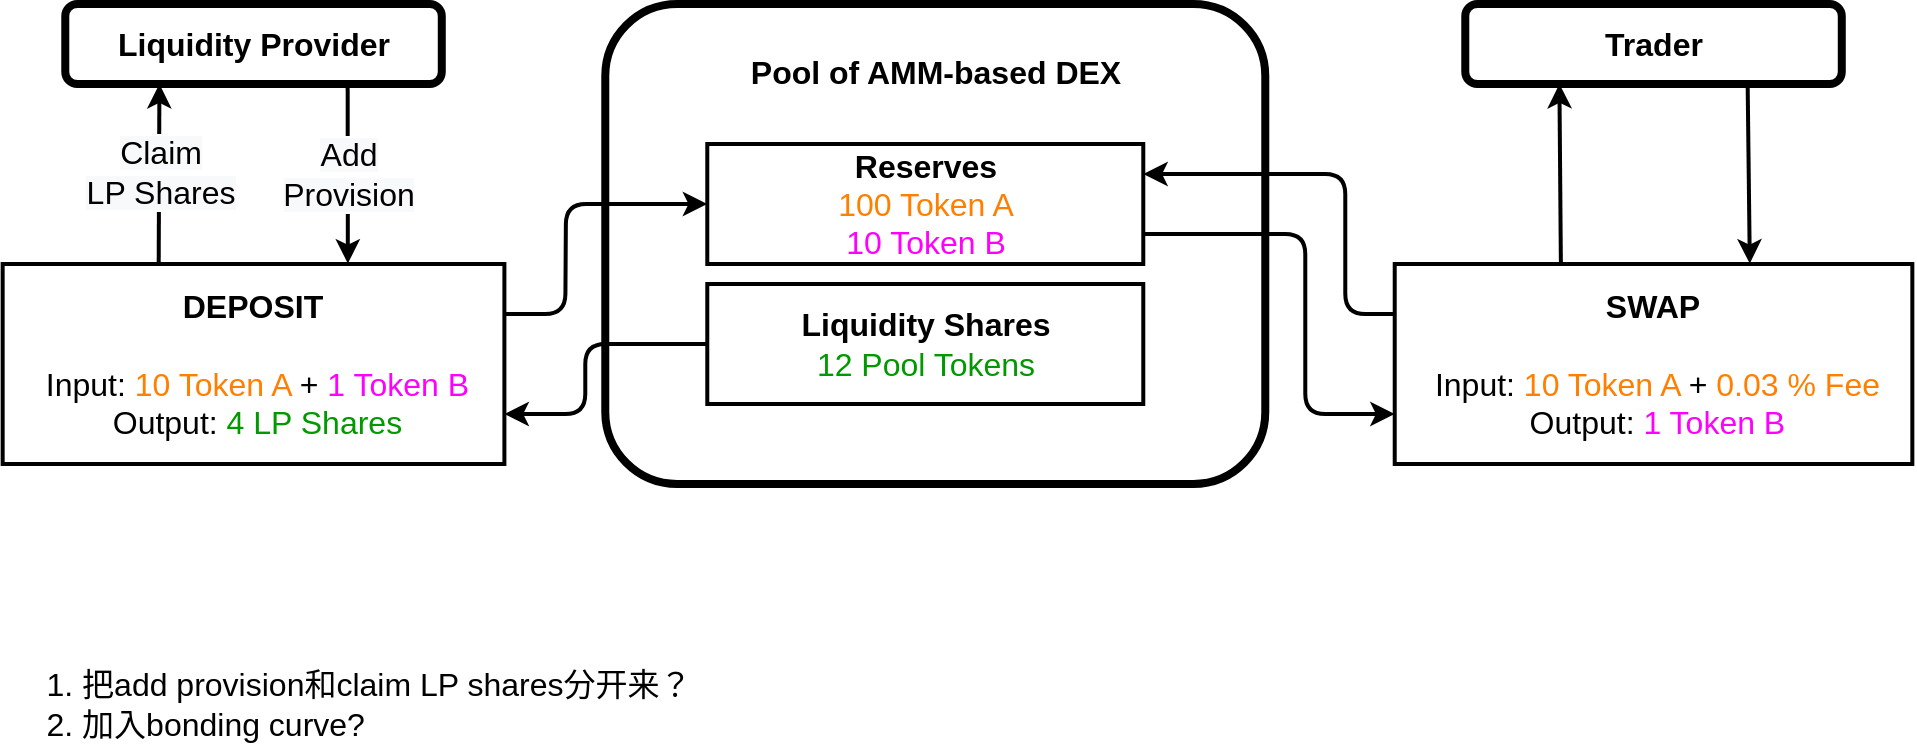 <mxfile version="20.8.10" type="device" pages="2"><diagram id="NDha9XyJWKI6wTgdjnXo" name="Page-1"><mxGraphModel dx="2074" dy="1214" grid="1" gridSize="10" guides="1" tooltips="1" connect="1" arrows="1" fold="1" page="1" pageScale="1" pageWidth="850" pageHeight="1100" math="0" shadow="0"><root><mxCell id="0"/><mxCell id="1" parent="0"/><mxCell id="OX3iMa-Q4UsDjBHExUNI-43" value="&lt;b&gt;Liquidity Provider&lt;/b&gt;" style="rounded=1;whiteSpace=wrap;html=1;shadow=0;fontSize=16;strokeWidth=4;fillColor=none;gradientColor=none;" parent="1" vertex="1"><mxGeometry x="65.64" y="60" width="188.25" height="40" as="geometry"/></mxCell><mxCell id="OX3iMa-Q4UsDjBHExUNI-44" value="&lt;b&gt;Trader&lt;/b&gt;" style="rounded=1;whiteSpace=wrap;html=1;shadow=0;fontSize=16;strokeWidth=4;fillColor=none;gradientColor=none;" parent="1" vertex="1"><mxGeometry x="765.64" y="60" width="188.25" height="40" as="geometry"/></mxCell><mxCell id="OX3iMa-Q4UsDjBHExUNI-46" value="&lt;div&gt;&lt;b&gt;Pool of AMM-based DEX&lt;/b&gt;&lt;/div&gt;&lt;div&gt;&lt;b&gt;&lt;br&gt;&lt;/b&gt;&lt;/div&gt;&lt;div&gt;&lt;b&gt;&lt;br&gt;&lt;/b&gt;&lt;/div&gt;&lt;div&gt;&lt;b&gt;&lt;br&gt;&lt;/b&gt;&lt;/div&gt;&lt;div&gt;&lt;b&gt;&lt;br&gt;&lt;/b&gt;&lt;/div&gt;&lt;div&gt;&lt;b&gt;&lt;br&gt;&lt;/b&gt;&lt;/div&gt;&lt;div&gt;&lt;b&gt;&lt;br&gt;&lt;/b&gt;&lt;/div&gt;&lt;div&gt;&lt;b&gt;&lt;br&gt;&lt;/b&gt;&lt;/div&gt;&lt;div&gt;&lt;b&gt;&lt;br&gt;&lt;/b&gt;&lt;/div&gt;&lt;div&gt;&lt;br&gt;&lt;/div&gt;" style="rounded=1;whiteSpace=wrap;html=1;shadow=0;fontSize=16;strokeWidth=4;fillColor=none;gradientColor=none;align=center;" parent="1" vertex="1"><mxGeometry x="335.64" y="60" width="330" height="240" as="geometry"/></mxCell><mxCell id="OX3iMa-Q4UsDjBHExUNI-48" value="&lt;div&gt;&lt;b&gt;DEPOSIT&lt;/b&gt;&lt;/div&gt;&lt;div&gt;&lt;br&gt;&lt;/div&gt;&lt;span style=&quot;text-align: left&quot;&gt;&amp;nbsp;Input: &lt;font color=&quot;#ff8000&quot;&gt;10 Token A&lt;/font&gt;&lt;font color=&quot;#cc6600&quot;&gt; &lt;/font&gt;+ &lt;font color=&quot;#ff00ff&quot;&gt;1 Token B&lt;/font&gt;&lt;/span&gt;&lt;br style=&quot;text-align: left&quot;&gt;&lt;span style=&quot;text-align: left&quot;&gt;&amp;nbsp;Output: &lt;font color=&quot;#009900&quot;&gt;4 LP Shares&lt;/font&gt;&lt;/span&gt;" style="rounded=0;whiteSpace=wrap;html=1;shadow=0;fontSize=16;strokeWidth=2;fillColor=none;gradientColor=none;" parent="1" vertex="1"><mxGeometry x="34.33" y="190" width="250.87" height="100" as="geometry"/></mxCell><mxCell id="OX3iMa-Q4UsDjBHExUNI-49" value="&lt;div&gt;&lt;b&gt;SWAP&lt;/b&gt;&lt;/div&gt;&lt;div&gt;&lt;br&gt;&lt;/div&gt;&lt;span style=&quot;text-align: left&quot;&gt;&amp;nbsp;Input: &lt;font color=&quot;#ff8000&quot;&gt;10 Token A&lt;/font&gt; + &lt;font color=&quot;#ff8000&quot;&gt;0.03 % Fee&lt;/font&gt;&lt;/span&gt;&lt;br style=&quot;text-align: left&quot;&gt;&lt;span style=&quot;text-align: left&quot;&gt;&amp;nbsp;Output: &lt;font color=&quot;#ff00ff&quot;&gt;1 Token B&lt;/font&gt;&lt;/span&gt;" style="rounded=0;whiteSpace=wrap;html=1;shadow=0;fontSize=16;strokeWidth=2;fillColor=none;gradientColor=none;" parent="1" vertex="1"><mxGeometry x="730.36" y="190" width="258.81" height="100" as="geometry"/></mxCell><mxCell id="OX3iMa-Q4UsDjBHExUNI-50" value="&lt;b&gt;Reserves&lt;/b&gt;&lt;br&gt;&lt;font color=&quot;#ff8000&quot;&gt;100 Token A&lt;/font&gt;&lt;br&gt;&lt;font color=&quot;#ff00ff&quot;&gt;10 Token B&lt;/font&gt;" style="rounded=0;whiteSpace=wrap;html=1;shadow=0;fontSize=16;strokeWidth=2;fillColor=none;gradientColor=none;" parent="1" vertex="1"><mxGeometry x="386.64" y="130" width="218" height="60" as="geometry"/></mxCell><mxCell id="OX3iMa-Q4UsDjBHExUNI-51" value="&lt;b&gt;Liquidity Shares&lt;/b&gt;&lt;br&gt;&lt;font color=&quot;#009900&quot;&gt;12 Pool Tokens&lt;/font&gt;" style="rounded=0;whiteSpace=wrap;html=1;shadow=0;fontSize=16;strokeWidth=2;fillColor=none;gradientColor=none;" parent="1" vertex="1"><mxGeometry x="386.64" y="200" width="218" height="60" as="geometry"/></mxCell><mxCell id="OX3iMa-Q4UsDjBHExUNI-52" value="" style="endArrow=classic;html=1;rounded=0;fontSize=16;strokeWidth=2;entryX=0.25;entryY=1;entryDx=0;entryDy=0;exitX=0.321;exitY=-0.002;exitDx=0;exitDy=0;exitPerimeter=0;" parent="1" source="OX3iMa-Q4UsDjBHExUNI-49" target="OX3iMa-Q4UsDjBHExUNI-44" edge="1"><mxGeometry width="50" height="50" relative="1" as="geometry"><mxPoint x="680.36" y="420" as="sourcePoint"/><mxPoint x="730.36" y="370" as="targetPoint"/></mxGeometry></mxCell><mxCell id="OX3iMa-Q4UsDjBHExUNI-53" value="" style="endArrow=classic;html=1;rounded=0;fontSize=16;strokeWidth=2;entryX=0.686;entryY=-0.002;entryDx=0;entryDy=0;exitX=0.75;exitY=1;exitDx=0;exitDy=0;entryPerimeter=0;" parent="1" source="OX3iMa-Q4UsDjBHExUNI-44" target="OX3iMa-Q4UsDjBHExUNI-49" edge="1"><mxGeometry width="50" height="50" relative="1" as="geometry"><mxPoint x="823.438" y="199.8" as="sourcePoint"/><mxPoint x="822.702" y="110" as="targetPoint"/></mxGeometry></mxCell><mxCell id="OX3iMa-Q4UsDjBHExUNI-54" value="" style="endArrow=classic;html=1;fontSize=16;strokeWidth=2;exitX=0;exitY=0.25;exitDx=0;exitDy=0;entryX=1;entryY=0.25;entryDx=0;entryDy=0;strokeColor=default;rounded=1;" parent="1" source="OX3iMa-Q4UsDjBHExUNI-49" target="OX3iMa-Q4UsDjBHExUNI-50" edge="1"><mxGeometry width="50" height="50" relative="1" as="geometry"><mxPoint x="823.438" y="199.8" as="sourcePoint"/><mxPoint x="665.64" y="215" as="targetPoint"/><Array as="points"><mxPoint x="705.64" y="215"/><mxPoint x="705.64" y="145"/></Array></mxGeometry></mxCell><mxCell id="OX3iMa-Q4UsDjBHExUNI-55" value="" style="endArrow=classic;html=1;rounded=1;fontSize=16;strokeWidth=2;entryX=0;entryY=0.75;entryDx=0;entryDy=0;exitX=1;exitY=0.75;exitDx=0;exitDy=0;" parent="1" source="OX3iMa-Q4UsDjBHExUNI-50" target="OX3iMa-Q4UsDjBHExUNI-49" edge="1"><mxGeometry width="50" height="50" relative="1" as="geometry"><mxPoint x="916.827" y="110" as="sourcePoint"/><mxPoint x="917.904" y="199.8" as="targetPoint"/><Array as="points"><mxPoint x="685.64" y="175"/><mxPoint x="685.64" y="265"/></Array></mxGeometry></mxCell><mxCell id="OX3iMa-Q4UsDjBHExUNI-56" value="" style="endArrow=classic;html=1;rounded=0;fontSize=16;strokeWidth=2;entryX=0.25;entryY=1;entryDx=0;entryDy=0;exitX=0.311;exitY=-0.002;exitDx=0;exitDy=0;exitPerimeter=0;" parent="1" source="OX3iMa-Q4UsDjBHExUNI-48" target="OX3iMa-Q4UsDjBHExUNI-43" edge="1"><mxGeometry width="50" height="50" relative="1" as="geometry"><mxPoint x="126.378" y="229.8" as="sourcePoint"/><mxPoint x="125.643" y="140" as="targetPoint"/></mxGeometry></mxCell><mxCell id="OX3iMa-Q4UsDjBHExUNI-61" value="&lt;span style=&quot;color: rgb(0 , 0 , 0) ; text-align: left ; background-color: rgb(248 , 249 , 250)&quot;&gt;Claim&lt;br&gt;LP Shares&lt;/span&gt;" style="edgeLabel;html=1;align=center;verticalAlign=middle;resizable=0;points=[];fontSize=16;fontColor=#FF8000;" parent="OX3iMa-Q4UsDjBHExUNI-56" vertex="1" connectable="0"><mxGeometry x="0.164" y="-1" relative="1" as="geometry"><mxPoint x="-1" y="6" as="offset"/></mxGeometry></mxCell><mxCell id="OX3iMa-Q4UsDjBHExUNI-57" value="&lt;span style=&quot;text-align: left ; background-color: rgb(248 , 249 , 250)&quot;&gt;Add&lt;br&gt;Provision&lt;/span&gt;" style="endArrow=classic;html=1;rounded=0;fontSize=16;strokeWidth=2;entryX=0.688;entryY=-0.002;entryDx=0;entryDy=0;exitX=0.75;exitY=1;exitDx=0;exitDy=0;entryPerimeter=0;" parent="1" source="OX3iMa-Q4UsDjBHExUNI-43" target="OX3iMa-Q4UsDjBHExUNI-48" edge="1"><mxGeometry width="50" height="50" relative="1" as="geometry"><mxPoint x="916.827" y="110" as="sourcePoint"/><mxPoint x="917.904" y="199.8" as="targetPoint"/></mxGeometry></mxCell><mxCell id="OX3iMa-Q4UsDjBHExUNI-58" value="" style="endArrow=classic;html=1;rounded=1;fontSize=16;strokeWidth=2;entryX=0;entryY=0.5;entryDx=0;entryDy=0;exitX=1;exitY=0.25;exitDx=0;exitDy=0;" parent="1" source="OX3iMa-Q4UsDjBHExUNI-48" target="OX3iMa-Q4UsDjBHExUNI-50" edge="1"><mxGeometry width="50" height="50" relative="1" as="geometry"><mxPoint x="823.438" y="199.8" as="sourcePoint"/><mxPoint x="822.702" y="110" as="targetPoint"/><Array as="points"><mxPoint x="315.64" y="215"/><mxPoint x="316" y="160"/></Array></mxGeometry></mxCell><mxCell id="OX3iMa-Q4UsDjBHExUNI-59" value="" style="endArrow=classic;html=1;rounded=1;fontSize=16;strokeWidth=2;entryX=1;entryY=0.75;entryDx=0;entryDy=0;exitX=0;exitY=0.5;exitDx=0;exitDy=0;" parent="1" source="OX3iMa-Q4UsDjBHExUNI-51" target="OX3iMa-Q4UsDjBHExUNI-48" edge="1"><mxGeometry width="50" height="50" relative="1" as="geometry"><mxPoint x="823.438" y="199.8" as="sourcePoint"/><mxPoint x="822.702" y="110" as="targetPoint"/><Array as="points"><mxPoint x="325.64" y="230"/><mxPoint x="325.64" y="265"/></Array></mxGeometry></mxCell><mxCell id="OX3iMa-Q4UsDjBHExUNI-60" value="&lt;div style=&quot;text-align: left&quot;&gt;&lt;span&gt;1. 把add provision和claim LP shares分开来？&lt;/span&gt;&lt;/div&gt;&lt;div style=&quot;text-align: left&quot;&gt;&lt;span&gt;2. 加入bonding curve?&lt;/span&gt;&lt;/div&gt;" style="text;html=1;align=center;verticalAlign=middle;resizable=0;points=[];autosize=1;strokeColor=none;fillColor=none;fontSize=16;" parent="1" vertex="1"><mxGeometry x="46.64" y="390" width="340" height="40" as="geometry"/></mxCell></root></mxGraphModel></diagram><diagram id="n-mC-YxK03xASDTg-YdO" name="Page-2"><mxGraphModel dx="1012" dy="592" grid="1" gridSize="10" guides="1" tooltips="1" connect="1" arrows="1" fold="1" page="1" pageScale="1" pageWidth="827" pageHeight="1169" math="0" shadow="0"><root><mxCell id="NF0Np_t6BkGrypGyfuFB-0"/><mxCell id="NF0Np_t6BkGrypGyfuFB-1" parent="NF0Np_t6BkGrypGyfuFB-0"/><mxCell id="FciFHrLaRQf3QhfO1faf-2" value="" style="whiteSpace=wrap;html=1;aspect=fixed;rounded=0;fontColor=#FF00FF;fillColor=none;" parent="NF0Np_t6BkGrypGyfuFB-1" vertex="1"><mxGeometry x="635.69" y="194" width="240" height="240" as="geometry"/></mxCell><mxCell id="NF0Np_t6BkGrypGyfuFB-2" value="&lt;b&gt;Liquidity Provider&lt;/b&gt;" style="rounded=1;whiteSpace=wrap;html=1;shadow=0;fontSize=16;strokeWidth=4;fillColor=none;gradientColor=none;" parent="NF0Np_t6BkGrypGyfuFB-1" vertex="1"><mxGeometry x="65.64" y="60" width="188.25" height="40" as="geometry"/></mxCell><mxCell id="NF0Np_t6BkGrypGyfuFB-4" value="&lt;div&gt;&lt;b&gt;Pool of AMM-based DEX&lt;/b&gt;&lt;/div&gt;&lt;div&gt;&lt;b&gt;&lt;br&gt;&lt;/b&gt;&lt;/div&gt;&lt;div&gt;&lt;b&gt;&lt;br&gt;&lt;/b&gt;&lt;/div&gt;&lt;div&gt;&lt;b&gt;&lt;br&gt;&lt;/b&gt;&lt;/div&gt;&lt;div&gt;&lt;b&gt;&lt;br&gt;&lt;/b&gt;&lt;/div&gt;&lt;div&gt;&lt;b&gt;&lt;br&gt;&lt;/b&gt;&lt;/div&gt;&lt;div&gt;&lt;b&gt;&lt;br&gt;&lt;/b&gt;&lt;/div&gt;&lt;div&gt;&lt;b&gt;&lt;br&gt;&lt;/b&gt;&lt;/div&gt;&lt;div&gt;&lt;b&gt;&lt;br&gt;&lt;/b&gt;&lt;/div&gt;&lt;div&gt;&lt;br&gt;&lt;/div&gt;" style="rounded=1;whiteSpace=wrap;html=1;shadow=0;fontSize=16;strokeWidth=4;fillColor=none;gradientColor=none;align=center;" parent="NF0Np_t6BkGrypGyfuFB-1" vertex="1"><mxGeometry x="335.64" y="60" width="244.36" height="240" as="geometry"/></mxCell><mxCell id="NF0Np_t6BkGrypGyfuFB-5" value="&lt;div&gt;&lt;b&gt;DEPOSIT &lt;/b&gt;action&lt;/div&gt;&lt;div&gt;&lt;br&gt;&lt;/div&gt;&lt;span style=&quot;text-align: left&quot;&gt;&amp;nbsp;Input: &lt;font color=&quot;#ff8000&quot;&gt;&lt;b&gt;10 Token A&lt;/b&gt;&lt;/font&gt;&lt;font color=&quot;#cc6600&quot;&gt; &lt;/font&gt;+ &lt;font color=&quot;#ff00ff&quot;&gt;&lt;b&gt;1 Token B&lt;/b&gt;&lt;/font&gt;&lt;/span&gt;&lt;br style=&quot;text-align: left&quot;&gt;&lt;span style=&quot;text-align: left&quot;&gt;&amp;nbsp;Output: &lt;font color=&quot;#009900&quot;&gt;&lt;b&gt;4 LP Shares&lt;/b&gt;&lt;/font&gt;&lt;/span&gt;" style="rounded=0;whiteSpace=wrap;html=1;shadow=0;fontSize=16;strokeWidth=2;fillColor=none;gradientColor=none;" parent="NF0Np_t6BkGrypGyfuFB-1" vertex="1"><mxGeometry x="34.33" y="190" width="250.87" height="100" as="geometry"/></mxCell><mxCell id="NF0Np_t6BkGrypGyfuFB-7" value="&lt;font&gt;&lt;b style=&quot;font-size: 16px&quot;&gt;Reserves&lt;/b&gt;&lt;br&gt;&lt;b style=&quot;font-size: 16px&quot;&gt;&lt;span style=&quot;color: rgb(255 , 128 , 0)&quot;&gt;Token A: 90&amp;nbsp;&lt;/span&gt;&lt;/b&gt;&lt;span style=&quot;font-family: &amp;#34;arial unicode ms&amp;#34; , &amp;#34;lucida sans unicode&amp;#34; , sans-serif&quot;&gt;&lt;font style=&quot;font-size: 21px&quot; color=&quot;#ff8000&quot;&gt;→&lt;/font&gt;&lt;/span&gt;&lt;b style=&quot;font-size: 16px&quot;&gt;&lt;span style=&quot;color: rgb(255 , 128 , 0)&quot;&gt;&amp;nbsp;100&lt;/span&gt;&lt;br&gt;&lt;font color=&quot;#ff00ff&quot; style=&quot;font-size: 16px&quot;&gt;Token B: 9&amp;nbsp;&lt;/font&gt;&lt;/b&gt;&lt;span style=&quot;font-family: &amp;#34;arial unicode ms&amp;#34; , &amp;#34;lucida sans unicode&amp;#34; , sans-serif&quot;&gt;&lt;font color=&quot;#ff00ff&quot; style=&quot;font-size: 21px&quot;&gt;→&lt;/font&gt;&lt;/span&gt;&lt;b style=&quot;font-size: 16px&quot;&gt;&lt;font color=&quot;#ff00ff&quot; style=&quot;font-size: 16px&quot;&gt;&amp;nbsp;10&lt;/font&gt;&lt;/b&gt;&lt;/font&gt;" style="rounded=1;whiteSpace=wrap;html=1;shadow=0;fontSize=16;strokeWidth=2;fillColor=none;gradientColor=none;" parent="NF0Np_t6BkGrypGyfuFB-1" vertex="1"><mxGeometry x="368.82" y="120" width="181.18" height="80" as="geometry"/></mxCell><mxCell id="NF0Np_t6BkGrypGyfuFB-8" value="&lt;b&gt;Liquidity Shares&lt;/b&gt;&lt;br&gt;&lt;font color=&quot;#009900&quot;&gt;&lt;b&gt;Pool Tokens: 36&amp;nbsp;&lt;/b&gt;&lt;span style=&quot;font-family: &amp;#34;arial unicode ms&amp;#34; , &amp;#34;lucida sans unicode&amp;#34; , sans-serif&quot;&gt;&lt;font style=&quot;font-size: 21px&quot;&gt;→&lt;/font&gt;&lt;/span&gt;&lt;b&gt;&amp;nbsp;40&lt;/b&gt;&lt;b&gt;&amp;nbsp;&amp;nbsp;&lt;/b&gt;&lt;/font&gt;" style="rounded=1;whiteSpace=wrap;html=1;shadow=0;fontSize=16;strokeWidth=2;fillColor=none;gradientColor=none;" parent="NF0Np_t6BkGrypGyfuFB-1" vertex="1"><mxGeometry x="368.82" y="210" width="181.18" height="70" as="geometry"/></mxCell><mxCell id="NF0Np_t6BkGrypGyfuFB-13" value="" style="endArrow=classic;html=1;rounded=0;fontSize=16;strokeWidth=2;entryX=0.25;entryY=1;entryDx=0;entryDy=0;exitX=0.311;exitY=-0.002;exitDx=0;exitDy=0;exitPerimeter=0;" parent="NF0Np_t6BkGrypGyfuFB-1" source="NF0Np_t6BkGrypGyfuFB-5" target="NF0Np_t6BkGrypGyfuFB-2" edge="1"><mxGeometry width="50" height="50" relative="1" as="geometry"><mxPoint x="126.378" y="229.8" as="sourcePoint"/><mxPoint x="125.643" y="140" as="targetPoint"/></mxGeometry></mxCell><mxCell id="NF0Np_t6BkGrypGyfuFB-14" value="&lt;span style=&quot;color: rgb(0 , 0 , 0) ; text-align: left ; background-color: rgb(248 , 249 , 250)&quot;&gt;Claim&lt;br&gt;LP Shares&lt;/span&gt;" style="edgeLabel;html=1;align=center;verticalAlign=middle;resizable=0;points=[];fontSize=16;fontColor=#FF8000;" parent="NF0Np_t6BkGrypGyfuFB-13" vertex="1" connectable="0"><mxGeometry x="0.164" y="-1" relative="1" as="geometry"><mxPoint x="-1" y="6" as="offset"/></mxGeometry></mxCell><mxCell id="NF0Np_t6BkGrypGyfuFB-15" value="&lt;span style=&quot;text-align: left ; background-color: rgb(248 , 249 , 250)&quot;&gt;Add&lt;br&gt;Liquidity&lt;/span&gt;" style="endArrow=classic;html=1;rounded=0;fontSize=16;strokeWidth=2;entryX=0.688;entryY=-0.002;entryDx=0;entryDy=0;exitX=0.75;exitY=1;exitDx=0;exitDy=0;entryPerimeter=0;" parent="NF0Np_t6BkGrypGyfuFB-1" source="NF0Np_t6BkGrypGyfuFB-2" target="NF0Np_t6BkGrypGyfuFB-5" edge="1"><mxGeometry width="50" height="50" relative="1" as="geometry"><mxPoint x="916.827" y="110" as="sourcePoint"/><mxPoint x="917.904" y="199.8" as="targetPoint"/></mxGeometry></mxCell><mxCell id="NF0Np_t6BkGrypGyfuFB-16" value="" style="endArrow=classic;html=1;rounded=1;fontSize=16;strokeWidth=2;entryX=0;entryY=0.5;entryDx=0;entryDy=0;exitX=1;exitY=0.25;exitDx=0;exitDy=0;" parent="NF0Np_t6BkGrypGyfuFB-1" source="NF0Np_t6BkGrypGyfuFB-5" target="NF0Np_t6BkGrypGyfuFB-7" edge="1"><mxGeometry width="50" height="50" relative="1" as="geometry"><mxPoint x="823.438" y="199.8" as="sourcePoint"/><mxPoint x="822.702" y="110" as="targetPoint"/><Array as="points"><mxPoint x="315.64" y="215"/><mxPoint x="316" y="160"/></Array></mxGeometry></mxCell><mxCell id="NF0Np_t6BkGrypGyfuFB-17" value="" style="endArrow=classic;html=1;rounded=1;fontSize=16;strokeWidth=2;entryX=1;entryY=0.75;entryDx=0;entryDy=0;exitX=0;exitY=0.5;exitDx=0;exitDy=0;" parent="NF0Np_t6BkGrypGyfuFB-1" source="NF0Np_t6BkGrypGyfuFB-8" target="NF0Np_t6BkGrypGyfuFB-5" edge="1"><mxGeometry width="50" height="50" relative="1" as="geometry"><mxPoint x="823.438" y="199.8" as="sourcePoint"/><mxPoint x="822.702" y="110" as="targetPoint"/><Array as="points"><mxPoint x="350" y="245"/><mxPoint x="350" y="265"/></Array></mxGeometry></mxCell><mxCell id="NF0Np_t6BkGrypGyfuFB-33" value="&lt;span style=&quot;font-family: &amp;#34;helvetica&amp;#34; ; font-size: 16px ; font-style: normal ; letter-spacing: normal ; text-indent: 0px ; text-transform: none ; word-spacing: 0px ; background-color: rgb(248 , 249 , 250) ; display: inline ; float: none&quot;&gt;Amount&lt;font color=&quot;#ff8000&quot; style=&quot;font-weight: bold&quot;&gt; Token A&lt;/font&gt;&lt;/span&gt;" style="text;whiteSpace=wrap;html=1;align=center;" parent="NF0Np_t6BkGrypGyfuFB-1" vertex="1"><mxGeometry x="671.37" y="434" width="168.64" height="30" as="geometry"/></mxCell><mxCell id="NF0Np_t6BkGrypGyfuFB-34" value="&lt;span style=&quot;font-family: &amp;#34;helvetica&amp;#34; ; font-size: 16px ; font-style: normal ; letter-spacing: normal ; text-indent: 0px ; text-transform: none ; word-spacing: 0px ; background-color: rgb(248 , 249 , 250) ; display: inline ; float: none&quot;&gt;Amount&lt;b style=&quot;color: rgb(255 , 0 , 255)&quot;&gt; Token B&lt;/b&gt;&lt;/span&gt;" style="text;whiteSpace=wrap;html=1;rotation=-90;align=center;" parent="NF0Np_t6BkGrypGyfuFB-1" vertex="1"><mxGeometry x="546.33" y="299" width="150" height="30" as="geometry"/></mxCell><mxCell id="9s0jYGuW6LMjN6YKZ2_i-1" value="&lt;b&gt;Trader&lt;/b&gt;" style="rounded=1;whiteSpace=wrap;html=1;shadow=0;fontSize=16;strokeWidth=4;fillColor=none;gradientColor=none;" parent="NF0Np_t6BkGrypGyfuFB-1" vertex="1"><mxGeometry x="69.61" y="690" width="188.25" height="40" as="geometry"/></mxCell><mxCell id="9s0jYGuW6LMjN6YKZ2_i-4" value="&lt;div&gt;&lt;b&gt;SWAP &lt;/b&gt;action&lt;/div&gt;&lt;div&gt;&lt;br&gt;&lt;/div&gt;&lt;span style=&quot;text-align: left&quot;&gt;&amp;nbsp;Input: &lt;font color=&quot;#ff8000&quot;&gt;&lt;b&gt;90 Token A&lt;/b&gt;&lt;/font&gt;&lt;/span&gt;&lt;br style=&quot;text-align: left&quot;&gt;&lt;span style=&quot;text-align: left&quot;&gt;&amp;nbsp;Output: &lt;b&gt;&lt;font color=&quot;#ff00ff&quot;&gt;90&lt;/font&gt;&lt;/b&gt;&lt;font color=&quot;#ff00ff&quot;&gt;&lt;b&gt;&amp;nbsp;Token B&lt;/b&gt;&lt;/font&gt;&lt;/span&gt;" style="rounded=0;whiteSpace=wrap;html=1;shadow=0;fontSize=16;strokeWidth=2;fillColor=none;gradientColor=none;" parent="NF0Np_t6BkGrypGyfuFB-1" vertex="1"><mxGeometry x="34.33" y="820" width="258.81" height="100" as="geometry"/></mxCell><mxCell id="9s0jYGuW6LMjN6YKZ2_i-7" value="" style="endArrow=classic;html=1;rounded=0;fontSize=16;strokeWidth=2;entryX=0.25;entryY=1;entryDx=0;entryDy=0;exitX=0.321;exitY=-0.002;exitDx=0;exitDy=0;exitPerimeter=0;" parent="NF0Np_t6BkGrypGyfuFB-1" source="9s0jYGuW6LMjN6YKZ2_i-4" target="9s0jYGuW6LMjN6YKZ2_i-1" edge="1"><mxGeometry width="50" height="50" relative="1" as="geometry"><mxPoint x="-15.67" y="1050" as="sourcePoint"/><mxPoint x="34.33" y="1000" as="targetPoint"/></mxGeometry></mxCell><mxCell id="5SlPkTOlAeZYJuMUhMBs-1" value="&lt;b style=&quot;color: rgb(255 , 0 , 255) ; font-size: 16px ; text-align: left ; background-color: rgb(248 , 249 , 250)&quot;&gt;Token B&lt;/b&gt;" style="edgeLabel;html=1;align=center;verticalAlign=middle;resizable=0;points=[];fontColor=#FF8000;" parent="9s0jYGuW6LMjN6YKZ2_i-7" vertex="1" connectable="0"><mxGeometry x="0.019" y="-3" relative="1" as="geometry"><mxPoint x="-5" as="offset"/></mxGeometry></mxCell><mxCell id="9s0jYGuW6LMjN6YKZ2_i-8" value="" style="endArrow=classic;html=1;rounded=0;fontSize=16;strokeWidth=2;entryX=0.686;entryY=-0.002;entryDx=0;entryDy=0;exitX=0.75;exitY=1;exitDx=0;exitDy=0;entryPerimeter=0;" parent="NF0Np_t6BkGrypGyfuFB-1" source="9s0jYGuW6LMjN6YKZ2_i-1" target="9s0jYGuW6LMjN6YKZ2_i-4" edge="1"><mxGeometry width="50" height="50" relative="1" as="geometry"><mxPoint x="127.408" y="829.8" as="sourcePoint"/><mxPoint x="126.672" y="740" as="targetPoint"/></mxGeometry></mxCell><mxCell id="5SlPkTOlAeZYJuMUhMBs-0" value="&lt;b style=&quot;font-size: 16px ; text-align: left ; background-color: rgb(248 , 249 , 250)&quot;&gt;Token A&lt;/b&gt;" style="edgeLabel;html=1;align=center;verticalAlign=middle;resizable=0;points=[];fontColor=#FF8000;" parent="9s0jYGuW6LMjN6YKZ2_i-8" vertex="1" connectable="0"><mxGeometry x="-0.199" y="-2" relative="1" as="geometry"><mxPoint y="7" as="offset"/></mxGeometry></mxCell><mxCell id="9s0jYGuW6LMjN6YKZ2_i-9" value="" style="endArrow=classic;html=1;fontSize=16;strokeWidth=2;entryX=0;entryY=0.25;entryDx=0;entryDy=0;strokeColor=default;rounded=1;exitX=1;exitY=0.25;exitDx=0;exitDy=0;" parent="NF0Np_t6BkGrypGyfuFB-1" source="9s0jYGuW6LMjN6YKZ2_i-4" target="8W4dbtrHn0Z-aW4DzXWO-12" edge="1"><mxGeometry width="50" height="50" relative="1" as="geometry"><mxPoint x="318.95" y="830" as="sourcePoint"/><mxPoint x="372.79" y="800" as="targetPoint"/><Array as="points"><mxPoint x="323.97" y="845"/><mxPoint x="324" y="770"/></Array></mxGeometry></mxCell><mxCell id="9s0jYGuW6LMjN6YKZ2_i-10" value="" style="endArrow=classic;html=1;rounded=1;fontSize=16;strokeWidth=2;entryX=1;entryY=0.75;entryDx=0;entryDy=0;exitX=0;exitY=0.75;exitDx=0;exitDy=0;" parent="NF0Np_t6BkGrypGyfuFB-1" source="8W4dbtrHn0Z-aW4DzXWO-12" target="9s0jYGuW6LMjN6YKZ2_i-4" edge="1"><mxGeometry width="50" height="50" relative="1" as="geometry"><mxPoint x="372.79" y="840" as="sourcePoint"/><mxPoint x="907.544" y="849.8" as="targetPoint"/><Array as="points"><mxPoint x="354" y="810"/><mxPoint x="353.97" y="895"/></Array></mxGeometry></mxCell><mxCell id="FciFHrLaRQf3QhfO1faf-4" value="" style="curved=1;endArrow=none;html=1;rounded=0;fontColor=#FF00FF;startArrow=none;startFill=0;endFill=0;strokeWidth=3;" parent="NF0Np_t6BkGrypGyfuFB-1" edge="1"><mxGeometry width="50" height="50" relative="1" as="geometry"><mxPoint x="875.33" y="414" as="sourcePoint"/><mxPoint x="655.83" y="194" as="targetPoint"/><Array as="points"><mxPoint x="754.83" y="414"/><mxPoint x="655.83" y="334"/></Array></mxGeometry></mxCell><mxCell id="FciFHrLaRQf3QhfO1faf-6" value="" style="ellipse;shape=doubleEllipse;whiteSpace=wrap;html=1;aspect=fixed;" parent="NF0Np_t6BkGrypGyfuFB-1" vertex="1"><mxGeometry x="749.55" y="393" width="11" height="11" as="geometry"/></mxCell><mxCell id="FciFHrLaRQf3QhfO1faf-15" value="&lt;font color=&quot;#000000&quot; style=&quot;font-size: 14px&quot;&gt;(90, 9)&lt;/font&gt;" style="text;html=1;strokeColor=none;fillColor=none;align=center;verticalAlign=middle;whiteSpace=wrap;rounded=0;labelBackgroundColor=none;fontColor=#FFFFFF;" parent="NF0Np_t6BkGrypGyfuFB-1" vertex="1"><mxGeometry x="714.33" y="400" width="60" height="30" as="geometry"/></mxCell><mxCell id="FciFHrLaRQf3QhfO1faf-16" value="&lt;font color=&quot;#000000&quot; style=&quot;font-size: 14px&quot;&gt;(100, 10)&lt;/font&gt;" style="text;html=1;strokeColor=none;fillColor=none;align=center;verticalAlign=middle;whiteSpace=wrap;rounded=0;labelBackgroundColor=none;fontColor=#FFFFFF;" parent="NF0Np_t6BkGrypGyfuFB-1" vertex="1"><mxGeometry x="815.69" y="295.5" width="60" height="30" as="geometry"/></mxCell><mxCell id="FciFHrLaRQf3QhfO1faf-17" value="" style="endArrow=openThin;html=1;rounded=0;fillColor=#f5f5f5;strokeColor=#808080;strokeWidth=2;endFill=0;" parent="NF0Np_t6BkGrypGyfuFB-1" edge="1"><mxGeometry width="50" height="50" relative="1" as="geometry"><mxPoint x="715.47" y="340" as="sourcePoint"/><mxPoint x="755.61" y="300" as="targetPoint"/></mxGeometry></mxCell><mxCell id="FciFHrLaRQf3QhfO1faf-19" value="" style="endArrow=openThin;html=1;rounded=0;fillColor=#f5f5f5;strokeColor=#808080;strokeWidth=2;endFill=0;" parent="NF0Np_t6BkGrypGyfuFB-1" edge="1"><mxGeometry width="50" height="50" relative="1" as="geometry"><mxPoint x="771.47" y="317" as="sourcePoint"/><mxPoint x="731.47" y="357" as="targetPoint"/></mxGeometry></mxCell><mxCell id="FciFHrLaRQf3QhfO1faf-20" value="&lt;font style=&quot;font-size: 14px&quot; color=&quot;#808080&quot;&gt;Liquidity&lt;br&gt;Addition&lt;/font&gt;" style="text;html=1;align=center;verticalAlign=middle;resizable=0;points=[];autosize=1;strokeColor=none;fillColor=none;fontColor=#000000;" parent="NF0Np_t6BkGrypGyfuFB-1" vertex="1"><mxGeometry x="672.83" y="277" width="70" height="40" as="geometry"/></mxCell><mxCell id="FciFHrLaRQf3QhfO1faf-21" value="&lt;font style=&quot;font-size: 14px&quot; color=&quot;#808080&quot;&gt;Liquidity&lt;br&gt;Withdrawal&lt;/font&gt;" style="text;html=1;align=center;verticalAlign=middle;resizable=0;points=[];autosize=1;strokeColor=none;fillColor=none;fontColor=#000000;" parent="NF0Np_t6BkGrypGyfuFB-1" vertex="1"><mxGeometry x="742.69" y="343" width="80" height="40" as="geometry"/></mxCell><mxCell id="LdxQXIA2dUA2e6c3VNJA-4" value="" style="whiteSpace=wrap;html=1;aspect=fixed;rounded=0;fontColor=#FF00FF;fillColor=none;" parent="NF0Np_t6BkGrypGyfuFB-1" vertex="1"><mxGeometry x="635.69" y="834" width="240" height="240" as="geometry"/></mxCell><mxCell id="LdxQXIA2dUA2e6c3VNJA-6" value="&lt;span style=&quot;font-family: &amp;#34;helvetica&amp;#34; ; font-size: 16px ; font-style: normal ; letter-spacing: normal ; text-indent: 0px ; text-transform: none ; word-spacing: 0px ; background-color: rgb(248 , 249 , 250) ; display: inline ; float: none&quot;&gt;Amount&lt;font color=&quot;#ff8000&quot; style=&quot;font-weight: bold&quot;&gt; Token A&lt;/font&gt;&lt;/span&gt;" style="text;whiteSpace=wrap;html=1;align=center;" parent="NF0Np_t6BkGrypGyfuFB-1" vertex="1"><mxGeometry x="671.37" y="1074" width="168.64" height="30" as="geometry"/></mxCell><mxCell id="LdxQXIA2dUA2e6c3VNJA-7" value="&lt;span style=&quot;font-family: &amp;#34;helvetica&amp;#34; ; font-size: 16px ; font-style: normal ; letter-spacing: normal ; text-indent: 0px ; text-transform: none ; word-spacing: 0px ; background-color: rgb(248 , 249 , 250) ; display: inline ; float: none&quot;&gt;Amount&lt;b style=&quot;color: rgb(255 , 0 , 255)&quot;&gt; Token B&lt;/b&gt;&lt;/span&gt;" style="text;whiteSpace=wrap;html=1;rotation=-90;align=center;" parent="NF0Np_t6BkGrypGyfuFB-1" vertex="1"><mxGeometry x="546.33" y="939" width="150" height="30" as="geometry"/></mxCell><mxCell id="LdxQXIA2dUA2e6c3VNJA-10" value="" style="curved=1;endArrow=none;html=1;rounded=0;fontColor=#FF00FF;startArrow=none;startFill=0;endFill=0;strokeWidth=3;" parent="NF0Np_t6BkGrypGyfuFB-1" edge="1"><mxGeometry width="50" height="50" relative="1" as="geometry"><mxPoint x="876.33" y="1034" as="sourcePoint"/><mxPoint x="676.33" y="834" as="targetPoint"/><Array as="points"><mxPoint x="781.33" y="1034"/><mxPoint x="676.33" y="934"/></Array></mxGeometry></mxCell><mxCell id="LdxQXIA2dUA2e6c3VNJA-11" value="" style="ellipse;shape=doubleEllipse;whiteSpace=wrap;html=1;aspect=fixed;" parent="NF0Np_t6BkGrypGyfuFB-1" vertex="1"><mxGeometry x="785.33" y="1016" width="11" height="11" as="geometry"/></mxCell><mxCell id="LdxQXIA2dUA2e6c3VNJA-13" value="&lt;font color=&quot;#000000&quot; style=&quot;font-size: 14px&quot;&gt;(100, 10)&lt;/font&gt;" style="text;html=1;strokeColor=none;fillColor=none;align=center;verticalAlign=middle;whiteSpace=wrap;rounded=0;labelBackgroundColor=none;fontColor=#FFFFFF;" parent="NF0Np_t6BkGrypGyfuFB-1" vertex="1"><mxGeometry x="782.33" y="987" width="60" height="30" as="geometry"/></mxCell><mxCell id="LdxQXIA2dUA2e6c3VNJA-15" value="" style="endArrow=openThin;html=1;rounded=0;fillColor=#f5f5f5;strokeColor=#808080;strokeWidth=2;endFill=0;" parent="NF0Np_t6BkGrypGyfuFB-1" edge="1"><mxGeometry width="50" height="50" relative="1" as="geometry"><mxPoint x="758.31" y="995" as="sourcePoint"/><mxPoint x="718.31" y="955" as="targetPoint"/></mxGeometry></mxCell><mxCell id="LdxQXIA2dUA2e6c3VNJA-17" value="&lt;font style=&quot;font-size: 14px&quot; color=&quot;#808080&quot;&gt;Sell Token B /&lt;br&gt;Buy Token A&lt;/font&gt;" style="text;html=1;align=center;verticalAlign=middle;resizable=0;points=[];autosize=1;strokeColor=none;fillColor=none;fontColor=#000000;" parent="NF0Np_t6BkGrypGyfuFB-1" vertex="1"><mxGeometry x="726.33" y="932" width="100" height="40" as="geometry"/></mxCell><mxCell id="LdxQXIA2dUA2e6c3VNJA-18" value="" style="endArrow=none;html=1;rounded=0;fillColor=#f5f5f5;strokeColor=#808080;strokeWidth=2;endFill=0;startArrow=openThin;startFill=0;" parent="NF0Np_t6BkGrypGyfuFB-1" edge="1"><mxGeometry width="50" height="50" relative="1" as="geometry"><mxPoint x="739.97" y="1012" as="sourcePoint"/><mxPoint x="699.97" y="972" as="targetPoint"/></mxGeometry></mxCell><mxCell id="LdxQXIA2dUA2e6c3VNJA-19" value="&lt;font style=&quot;font-size: 14px&quot; color=&quot;#808080&quot;&gt;Buy Token B/&lt;br&gt;Sell Token A&lt;/font&gt;" style="text;html=1;align=center;verticalAlign=middle;resizable=0;points=[];autosize=1;strokeColor=none;fillColor=none;fontColor=#000000;" parent="NF0Np_t6BkGrypGyfuFB-1" vertex="1"><mxGeometry x="629.69" y="996" width="100" height="40" as="geometry"/></mxCell><mxCell id="LdxQXIA2dUA2e6c3VNJA-29" value="" style="curved=1;endArrow=none;html=1;rounded=0;fontColor=#FF00FF;startArrow=none;startFill=0;endFill=0;strokeWidth=3;exitX=0.995;exitY=0.579;exitDx=0;exitDy=0;exitPerimeter=0;" parent="NF0Np_t6BkGrypGyfuFB-1" edge="1"><mxGeometry width="50" height="50" relative="1" as="geometry"><mxPoint x="875.49" y="332.96" as="sourcePoint"/><mxPoint x="740.33" y="194" as="targetPoint"/><Array as="points"><mxPoint x="812.33" y="333"/><mxPoint x="740.33" y="254"/></Array></mxGeometry></mxCell><mxCell id="FciFHrLaRQf3QhfO1faf-10" value="" style="ellipse;shape=doubleEllipse;whiteSpace=wrap;html=1;aspect=fixed;" parent="NF0Np_t6BkGrypGyfuFB-1" vertex="1"><mxGeometry x="828.37" y="322.5" width="11" height="11" as="geometry"/></mxCell><mxCell id="LdxQXIA2dUA2e6c3VNJA-34" value="" style="ellipse;shape=doubleEllipse;whiteSpace=wrap;html=1;aspect=fixed;" parent="NF0Np_t6BkGrypGyfuFB-1" vertex="1"><mxGeometry x="680.33" y="903" width="11" height="11" as="geometry"/></mxCell><mxCell id="LdxQXIA2dUA2e6c3VNJA-36" value="&lt;font color=&quot;#000000&quot; style=&quot;font-size: 14px&quot;&gt;(10, 100)&lt;/font&gt;" style="text;html=1;strokeColor=none;fillColor=none;align=center;verticalAlign=middle;whiteSpace=wrap;rounded=0;labelBackgroundColor=none;fontColor=#FFFFFF;" parent="NF0Np_t6BkGrypGyfuFB-1" vertex="1"><mxGeometry x="690.19" y="874" width="60" height="30" as="geometry"/></mxCell><mxCell id="LdxQXIA2dUA2e6c3VNJA-38" value="" style="endArrow=none;dashed=1;html=1;rounded=0;fontSize=14;fontColor=#808080;strokeColor=#808080;strokeWidth=3;fillColor=#000000;" parent="NF0Np_t6BkGrypGyfuFB-1" edge="1"><mxGeometry width="50" height="50" relative="1" as="geometry"><mxPoint x="600" y="580" as="sourcePoint"/><mxPoint x="600" y="50" as="targetPoint"/></mxGeometry></mxCell><mxCell id="LdxQXIA2dUA2e6c3VNJA-39" value="&lt;b&gt;Liquidity Provider&lt;/b&gt;" style="rounded=1;whiteSpace=wrap;html=1;shadow=0;fontSize=16;strokeWidth=4;fillColor=none;gradientColor=none;" parent="NF0Np_t6BkGrypGyfuFB-1" vertex="1"><mxGeometry x="65.64" y="335" width="188.25" height="40" as="geometry"/></mxCell><mxCell id="LdxQXIA2dUA2e6c3VNJA-40" value="&lt;div&gt;&lt;b&gt;Pool of AMM-based DEX&lt;/b&gt;&lt;/div&gt;&lt;div&gt;&lt;b&gt;&lt;br&gt;&lt;/b&gt;&lt;/div&gt;&lt;div&gt;&lt;b&gt;&lt;br&gt;&lt;/b&gt;&lt;/div&gt;&lt;div&gt;&lt;b&gt;&lt;br&gt;&lt;/b&gt;&lt;/div&gt;&lt;div&gt;&lt;b&gt;&lt;br&gt;&lt;/b&gt;&lt;/div&gt;&lt;div&gt;&lt;b&gt;&lt;br&gt;&lt;/b&gt;&lt;/div&gt;&lt;div&gt;&lt;b&gt;&lt;br&gt;&lt;/b&gt;&lt;/div&gt;&lt;div&gt;&lt;b&gt;&lt;br&gt;&lt;/b&gt;&lt;/div&gt;&lt;div&gt;&lt;b&gt;&lt;br&gt;&lt;/b&gt;&lt;/div&gt;&lt;div&gt;&lt;br&gt;&lt;/div&gt;" style="rounded=1;whiteSpace=wrap;html=1;shadow=0;fontSize=16;strokeWidth=4;fillColor=none;gradientColor=none;align=center;" parent="NF0Np_t6BkGrypGyfuFB-1" vertex="1"><mxGeometry x="335.64" y="335" width="244.36" height="240" as="geometry"/></mxCell><mxCell id="LdxQXIA2dUA2e6c3VNJA-41" value="&lt;div&gt;&lt;b&gt;WITHDRAW&amp;nbsp;&lt;/b&gt;action&lt;/div&gt;&lt;div&gt;&lt;br&gt;&lt;/div&gt;&lt;span style=&quot;text-align: left&quot;&gt;&amp;nbsp;&lt;/span&gt;&lt;span style=&quot;text-align: left&quot;&gt;&amp;nbsp;Input:&amp;nbsp;&lt;/span&gt;&lt;font color=&quot;#009900&quot; style=&quot;text-align: left&quot;&gt;&lt;b&gt;4 LP Shares&lt;/b&gt;&lt;/font&gt;&lt;span style=&quot;text-align: left&quot;&gt;&lt;br&gt;Output: &lt;font color=&quot;#ff8000&quot;&gt;&lt;b&gt;10 Token A&lt;/b&gt;&lt;/font&gt;&lt;font color=&quot;#cc6600&quot;&gt; &lt;/font&gt;+ &lt;font color=&quot;#ff00ff&quot;&gt;&lt;b&gt;1 Token B&lt;/b&gt;&lt;/font&gt;&lt;/span&gt;" style="rounded=0;whiteSpace=wrap;html=1;shadow=0;fontSize=16;strokeWidth=2;fillColor=none;gradientColor=none;" parent="NF0Np_t6BkGrypGyfuFB-1" vertex="1"><mxGeometry x="34.33" y="465" width="250.87" height="100" as="geometry"/></mxCell><mxCell id="LdxQXIA2dUA2e6c3VNJA-42" value="&lt;font&gt;&lt;b style=&quot;font-size: 16px&quot;&gt;Reserves&lt;/b&gt;&lt;br&gt;&lt;b style=&quot;font-size: 16px&quot;&gt;&lt;span style=&quot;color: rgb(255 , 128 , 0)&quot;&gt;Token A: 100&amp;nbsp;&lt;/span&gt;&lt;/b&gt;&lt;span style=&quot;font-family: &amp;#34;arial unicode ms&amp;#34; , &amp;#34;lucida sans unicode&amp;#34; , sans-serif&quot;&gt;&lt;font style=&quot;font-size: 21px&quot; color=&quot;#ff8000&quot;&gt;→&lt;/font&gt;&lt;/span&gt;&lt;b style=&quot;font-size: 16px&quot;&gt;&lt;span style=&quot;color: rgb(255 , 128 , 0)&quot;&gt;&amp;nbsp;90&lt;/span&gt;&lt;br&gt;&lt;font color=&quot;#ff00ff&quot; style=&quot;font-size: 16px&quot;&gt;Token B: 10&amp;nbsp;&lt;/font&gt;&lt;/b&gt;&lt;span style=&quot;font-family: &amp;#34;arial unicode ms&amp;#34; , &amp;#34;lucida sans unicode&amp;#34; , sans-serif&quot;&gt;&lt;font color=&quot;#ff00ff&quot; style=&quot;font-size: 21px&quot;&gt;→&lt;/font&gt;&lt;/span&gt;&lt;b style=&quot;font-size: 16px&quot;&gt;&lt;font color=&quot;#ff00ff&quot; style=&quot;font-size: 16px&quot;&gt;&amp;nbsp;9&lt;/font&gt;&lt;/b&gt;&lt;/font&gt;" style="rounded=1;whiteSpace=wrap;html=1;shadow=0;fontSize=16;strokeWidth=2;fillColor=none;gradientColor=none;" parent="NF0Np_t6BkGrypGyfuFB-1" vertex="1"><mxGeometry x="368.82" y="395" width="181.18" height="80" as="geometry"/></mxCell><mxCell id="LdxQXIA2dUA2e6c3VNJA-43" value="&lt;b&gt;Liquidity Shares&lt;br&gt;&lt;/b&gt;&lt;font color=&quot;#009900&quot;&gt;&lt;b&gt;Pool Tokens: 40&lt;/b&gt;&lt;/font&gt;&lt;b style=&quot;color: rgb(0 , 153 , 0)&quot;&gt;&amp;nbsp;&lt;/b&gt;&lt;span style=&quot;color: rgb(0 , 153 , 0) ; font-family: &amp;#34;arial unicode ms&amp;#34; , &amp;#34;lucida sans unicode&amp;#34; , sans-serif&quot;&gt;&lt;font style=&quot;font-size: 21px&quot;&gt;→&lt;/font&gt;&lt;/span&gt;&lt;b style=&quot;color: rgb(0 , 153 , 0)&quot;&gt;&amp;nbsp;&lt;/b&gt;&lt;font color=&quot;#009900&quot;&gt;&lt;b&gt;36&lt;/b&gt;&lt;/font&gt;" style="rounded=1;whiteSpace=wrap;html=1;shadow=0;fontSize=16;strokeWidth=2;fillColor=none;gradientColor=none;" parent="NF0Np_t6BkGrypGyfuFB-1" vertex="1"><mxGeometry x="367.23" y="486" width="181.18" height="75" as="geometry"/></mxCell><mxCell id="LdxQXIA2dUA2e6c3VNJA-44" value="" style="endArrow=classic;html=1;rounded=0;fontSize=16;strokeWidth=2;entryX=0.25;entryY=1;entryDx=0;entryDy=0;exitX=0.311;exitY=-0.002;exitDx=0;exitDy=0;exitPerimeter=0;" parent="NF0Np_t6BkGrypGyfuFB-1" source="LdxQXIA2dUA2e6c3VNJA-41" target="LdxQXIA2dUA2e6c3VNJA-39" edge="1"><mxGeometry width="50" height="50" relative="1" as="geometry"><mxPoint x="126.378" y="504.8" as="sourcePoint"/><mxPoint x="125.643" y="415" as="targetPoint"/></mxGeometry></mxCell><mxCell id="LdxQXIA2dUA2e6c3VNJA-45" value="&lt;div style=&quot;text-align: left&quot;&gt;&lt;font color=&quot;#000000&quot;&gt;&lt;span style=&quot;background-color: rgb(248 , 249 , 250)&quot;&gt;Token&lt;/span&gt;&lt;/font&gt;&lt;/div&gt;" style="edgeLabel;html=1;align=center;verticalAlign=middle;resizable=0;points=[];fontSize=16;fontColor=#FF8000;" parent="LdxQXIA2dUA2e6c3VNJA-44" vertex="1" connectable="0"><mxGeometry x="0.164" y="-1" relative="1" as="geometry"><mxPoint x="-1" y="6" as="offset"/></mxGeometry></mxCell><mxCell id="LdxQXIA2dUA2e6c3VNJA-46" value="&lt;div style=&quot;text-align: left&quot;&gt;&lt;span style=&quot;background-color: rgb(248 , 249 , 250)&quot;&gt;Surrender&lt;/span&gt;&lt;/div&gt;&lt;div style=&quot;text-align: left&quot;&gt;&lt;span style=&quot;background-color: rgb(248 , 249 , 250)&quot;&gt;LP Shares&lt;/span&gt;&lt;/div&gt;" style="endArrow=classic;html=1;rounded=0;fontSize=16;strokeWidth=2;entryX=0.688;entryY=-0.002;entryDx=0;entryDy=0;exitX=0.75;exitY=1;exitDx=0;exitDy=0;entryPerimeter=0;" parent="NF0Np_t6BkGrypGyfuFB-1" source="LdxQXIA2dUA2e6c3VNJA-39" target="LdxQXIA2dUA2e6c3VNJA-41" edge="1"><mxGeometry width="50" height="50" relative="1" as="geometry"><mxPoint x="916.827" y="385" as="sourcePoint"/><mxPoint x="917.904" y="474.8" as="targetPoint"/></mxGeometry></mxCell><mxCell id="LdxQXIA2dUA2e6c3VNJA-47" value="" style="endArrow=classic;html=1;rounded=1;fontSize=16;strokeWidth=2;entryX=0;entryY=0.5;entryDx=0;entryDy=0;exitX=1;exitY=0.25;exitDx=0;exitDy=0;" parent="NF0Np_t6BkGrypGyfuFB-1" source="LdxQXIA2dUA2e6c3VNJA-41" target="LdxQXIA2dUA2e6c3VNJA-42" edge="1"><mxGeometry width="50" height="50" relative="1" as="geometry"><mxPoint x="823.438" y="474.8" as="sourcePoint"/><mxPoint x="822.702" y="385" as="targetPoint"/><Array as="points"><mxPoint x="315.64" y="490"/><mxPoint x="316" y="435"/></Array></mxGeometry></mxCell><mxCell id="LdxQXIA2dUA2e6c3VNJA-48" value="" style="endArrow=classic;html=1;rounded=1;fontSize=16;strokeWidth=2;entryX=1;entryY=0.75;entryDx=0;entryDy=0;exitX=0;exitY=0.5;exitDx=0;exitDy=0;" parent="NF0Np_t6BkGrypGyfuFB-1" source="LdxQXIA2dUA2e6c3VNJA-43" target="LdxQXIA2dUA2e6c3VNJA-41" edge="1"><mxGeometry width="50" height="50" relative="1" as="geometry"><mxPoint x="823.438" y="474.8" as="sourcePoint"/><mxPoint x="822.702" y="385" as="targetPoint"/><Array as="points"><mxPoint x="350" y="524"/><mxPoint x="350" y="540"/></Array></mxGeometry></mxCell><mxCell id="8W4dbtrHn0Z-aW4DzXWO-11" value="&lt;div&gt;&lt;b&gt;Pool of AMM-based DEX&lt;/b&gt;&lt;/div&gt;&lt;div&gt;&lt;b&gt;&lt;br&gt;&lt;/b&gt;&lt;/div&gt;&lt;div&gt;&lt;b&gt;&lt;br&gt;&lt;/b&gt;&lt;/div&gt;&lt;div&gt;&lt;b&gt;&lt;br&gt;&lt;/b&gt;&lt;/div&gt;&lt;div&gt;&lt;b&gt;&lt;br&gt;&lt;/b&gt;&lt;/div&gt;&lt;div&gt;&lt;b&gt;&lt;br&gt;&lt;/b&gt;&lt;/div&gt;&lt;div&gt;&lt;b&gt;&lt;br&gt;&lt;/b&gt;&lt;/div&gt;&lt;div&gt;&lt;b&gt;&lt;br&gt;&lt;/b&gt;&lt;/div&gt;&lt;div&gt;&lt;b&gt;&lt;br&gt;&lt;/b&gt;&lt;/div&gt;&lt;div&gt;&lt;br&gt;&lt;/div&gt;" style="rounded=1;whiteSpace=wrap;html=1;shadow=0;fontSize=16;strokeWidth=4;fillColor=none;gradientColor=none;align=center;" parent="NF0Np_t6BkGrypGyfuFB-1" vertex="1"><mxGeometry x="335.64" y="690" width="244.36" height="240" as="geometry"/></mxCell><mxCell id="8W4dbtrHn0Z-aW4DzXWO-12" value="&lt;font&gt;&lt;b style=&quot;font-size: 16px&quot;&gt;Reserves&lt;/b&gt;&lt;br&gt;&lt;b style=&quot;font-size: 16px&quot;&gt;&lt;span style=&quot;color: rgb(255 , 128 , 0)&quot;&gt;Token A:&amp;nbsp; 10&amp;nbsp;&lt;/span&gt;&lt;/b&gt;&lt;span style=&quot;font-family: &amp;#34;arial unicode ms&amp;#34; , &amp;#34;lucida sans unicode&amp;#34; , sans-serif&quot;&gt;&lt;font style=&quot;font-size: 21px&quot; color=&quot;#ff8000&quot;&gt;→&lt;/font&gt;&lt;/span&gt;&lt;b style=&quot;font-size: 16px&quot;&gt;&lt;span style=&quot;color: rgb(255 , 128 , 0)&quot;&gt;&amp;nbsp;100&lt;/span&gt;&lt;br&gt;&lt;font color=&quot;#ff00ff&quot; style=&quot;font-size: 16px&quot;&gt;Token B: 100&amp;nbsp;&lt;/font&gt;&lt;/b&gt;&lt;span style=&quot;font-family: &amp;#34;arial unicode ms&amp;#34; , &amp;#34;lucida sans unicode&amp;#34; , sans-serif&quot;&gt;&lt;font color=&quot;#ff00ff&quot; style=&quot;font-size: 21px&quot;&gt;→&lt;/font&gt;&lt;/span&gt;&lt;b style=&quot;font-size: 16px&quot;&gt;&lt;font color=&quot;#ff00ff&quot; style=&quot;font-size: 16px&quot;&gt;&amp;nbsp;10&lt;/font&gt;&lt;/b&gt;&lt;/font&gt;" style="rounded=1;whiteSpace=wrap;html=1;shadow=0;fontSize=16;strokeWidth=2;fillColor=none;gradientColor=none;" parent="NF0Np_t6BkGrypGyfuFB-1" vertex="1"><mxGeometry x="368.82" y="750" width="181.18" height="80" as="geometry"/></mxCell><mxCell id="8W4dbtrHn0Z-aW4DzXWO-13" value="&lt;b&gt;Liquidity Shares&lt;br&gt;&lt;/b&gt;&lt;br&gt;&lt;font color=&quot;#009900&quot;&gt;&lt;b&gt;Pool Tokens: 40&lt;/b&gt;&lt;/font&gt;" style="rounded=1;whiteSpace=wrap;html=1;shadow=0;fontSize=16;strokeWidth=2;fillColor=none;gradientColor=none;" parent="NF0Np_t6BkGrypGyfuFB-1" vertex="1"><mxGeometry x="368.82" y="840" width="181.18" height="70" as="geometry"/></mxCell><mxCell id="8W4dbtrHn0Z-aW4DzXWO-14" value="&lt;b&gt;Trader&lt;/b&gt;" style="rounded=1;whiteSpace=wrap;html=1;shadow=0;fontSize=16;strokeWidth=4;fillColor=none;gradientColor=none;" parent="NF0Np_t6BkGrypGyfuFB-1" vertex="1"><mxGeometry x="69.61" y="966" width="188.25" height="40" as="geometry"/></mxCell><mxCell id="8W4dbtrHn0Z-aW4DzXWO-15" value="&lt;div&gt;&lt;b&gt;SWAP &lt;/b&gt;action&lt;/div&gt;&lt;div&gt;&lt;br&gt;&lt;/div&gt;&lt;span style=&quot;text-align: left&quot;&gt;&amp;nbsp;Input: &lt;b&gt;&lt;font color=&quot;#ff00ff&quot;&gt;90 Token B&lt;/font&gt;&lt;/b&gt;&lt;/span&gt;&lt;br style=&quot;text-align: left&quot;&gt;&lt;span style=&quot;text-align: left&quot;&gt;&amp;nbsp;Output: &lt;font color=&quot;#ff8000&quot;&gt;&lt;b&gt;90&amp;nbsp;Token A&lt;/b&gt;&lt;/font&gt;&lt;/span&gt;" style="rounded=0;whiteSpace=wrap;html=1;shadow=0;fontSize=16;strokeWidth=2;fillColor=none;gradientColor=none;" parent="NF0Np_t6BkGrypGyfuFB-1" vertex="1"><mxGeometry x="34.33" y="1096" width="258.81" height="100" as="geometry"/></mxCell><mxCell id="8W4dbtrHn0Z-aW4DzXWO-16" value="" style="endArrow=classic;html=1;rounded=0;fontSize=16;strokeWidth=2;entryX=0.25;entryY=1;entryDx=0;entryDy=0;exitX=0.321;exitY=-0.002;exitDx=0;exitDy=0;exitPerimeter=0;" parent="NF0Np_t6BkGrypGyfuFB-1" source="8W4dbtrHn0Z-aW4DzXWO-15" target="8W4dbtrHn0Z-aW4DzXWO-14" edge="1"><mxGeometry width="50" height="50" relative="1" as="geometry"><mxPoint x="-15.67" y="1326" as="sourcePoint"/><mxPoint x="34.33" y="1276" as="targetPoint"/></mxGeometry></mxCell><mxCell id="5SlPkTOlAeZYJuMUhMBs-3" value="&lt;b style=&quot;font-size: 16px ; text-align: left ; background-color: rgb(248 , 249 , 250)&quot;&gt;Token A&lt;/b&gt;" style="edgeLabel;html=1;align=center;verticalAlign=middle;resizable=0;points=[];fontColor=#FF8000;" parent="8W4dbtrHn0Z-aW4DzXWO-16" vertex="1" connectable="0"><mxGeometry x="-0.047" y="-3" relative="1" as="geometry"><mxPoint x="-3" as="offset"/></mxGeometry></mxCell><mxCell id="8W4dbtrHn0Z-aW4DzXWO-17" value="" style="endArrow=classic;html=1;rounded=0;fontSize=16;strokeWidth=2;entryX=0.686;entryY=-0.002;entryDx=0;entryDy=0;exitX=0.75;exitY=1;exitDx=0;exitDy=0;entryPerimeter=0;" parent="NF0Np_t6BkGrypGyfuFB-1" source="8W4dbtrHn0Z-aW4DzXWO-14" target="8W4dbtrHn0Z-aW4DzXWO-15" edge="1"><mxGeometry width="50" height="50" relative="1" as="geometry"><mxPoint x="127.408" y="1105.8" as="sourcePoint"/><mxPoint x="126.672" y="1016" as="targetPoint"/></mxGeometry></mxCell><mxCell id="5SlPkTOlAeZYJuMUhMBs-2" value="&lt;b style=&quot;color: rgb(0 , 0 , 0) ; font-size: 16px ; text-align: left ; background-color: rgb(248 , 249 , 250)&quot;&gt;&lt;font color=&quot;#ff00ff&quot;&gt;Token B&lt;/font&gt;&lt;/b&gt;" style="edgeLabel;html=1;align=center;verticalAlign=middle;resizable=0;points=[];fontColor=#FF8000;" parent="8W4dbtrHn0Z-aW4DzXWO-17" vertex="1" connectable="0"><mxGeometry x="-0.065" y="-2" relative="1" as="geometry"><mxPoint y="5" as="offset"/></mxGeometry></mxCell><mxCell id="8W4dbtrHn0Z-aW4DzXWO-18" value="" style="endArrow=classic;html=1;fontSize=16;strokeWidth=2;entryX=0;entryY=0.25;entryDx=0;entryDy=0;strokeColor=default;rounded=1;exitX=1;exitY=0.25;exitDx=0;exitDy=0;" parent="NF0Np_t6BkGrypGyfuFB-1" source="8W4dbtrHn0Z-aW4DzXWO-15" target="8W4dbtrHn0Z-aW4DzXWO-21" edge="1"><mxGeometry width="50" height="50" relative="1" as="geometry"><mxPoint x="318.95" y="1106" as="sourcePoint"/><mxPoint x="372.79" y="1076" as="targetPoint"/><Array as="points"><mxPoint x="323.97" y="1121"/><mxPoint x="324" y="1046"/></Array></mxGeometry></mxCell><mxCell id="8W4dbtrHn0Z-aW4DzXWO-19" value="" style="endArrow=classic;html=1;rounded=1;fontSize=16;strokeWidth=2;entryX=1;entryY=0.75;entryDx=0;entryDy=0;exitX=0;exitY=0.75;exitDx=0;exitDy=0;" parent="NF0Np_t6BkGrypGyfuFB-1" source="8W4dbtrHn0Z-aW4DzXWO-21" target="8W4dbtrHn0Z-aW4DzXWO-15" edge="1"><mxGeometry width="50" height="50" relative="1" as="geometry"><mxPoint x="372.79" y="1116" as="sourcePoint"/><mxPoint x="907.544" y="1125.8" as="targetPoint"/><Array as="points"><mxPoint x="354" y="1086"/><mxPoint x="353.97" y="1171"/></Array></mxGeometry></mxCell><mxCell id="8W4dbtrHn0Z-aW4DzXWO-20" value="&lt;div&gt;&lt;b&gt;Pool of AMM-based DEX&lt;/b&gt;&lt;/div&gt;&lt;div&gt;&lt;b&gt;&lt;br&gt;&lt;/b&gt;&lt;/div&gt;&lt;div&gt;&lt;b&gt;&lt;br&gt;&lt;/b&gt;&lt;/div&gt;&lt;div&gt;&lt;b&gt;&lt;br&gt;&lt;/b&gt;&lt;/div&gt;&lt;div&gt;&lt;b&gt;&lt;br&gt;&lt;/b&gt;&lt;/div&gt;&lt;div&gt;&lt;b&gt;&lt;br&gt;&lt;/b&gt;&lt;/div&gt;&lt;div&gt;&lt;b&gt;&lt;br&gt;&lt;/b&gt;&lt;/div&gt;&lt;div&gt;&lt;b&gt;&lt;br&gt;&lt;/b&gt;&lt;/div&gt;&lt;div&gt;&lt;b&gt;&lt;br&gt;&lt;/b&gt;&lt;/div&gt;&lt;div&gt;&lt;br&gt;&lt;/div&gt;" style="rounded=1;whiteSpace=wrap;html=1;shadow=0;fontSize=16;strokeWidth=4;fillColor=none;gradientColor=none;align=center;" parent="NF0Np_t6BkGrypGyfuFB-1" vertex="1"><mxGeometry x="335.64" y="966" width="244.36" height="240" as="geometry"/></mxCell><mxCell id="8W4dbtrHn0Z-aW4DzXWO-21" value="&lt;font&gt;&lt;b style=&quot;font-size: 16px&quot;&gt;Reserves&lt;/b&gt;&lt;br&gt;&lt;b style=&quot;font-size: 16px&quot;&gt;&lt;span style=&quot;color: rgb(255 , 128 , 0)&quot;&gt;Token A: 100&amp;nbsp;&lt;/span&gt;&lt;/b&gt;&lt;span style=&quot;font-family: &amp;quot;arial unicode ms&amp;quot; , &amp;quot;lucida sans unicode&amp;quot; , sans-serif&quot;&gt;&lt;font style=&quot;font-size: 21px&quot; color=&quot;#ff8000&quot;&gt;→&lt;/font&gt;&lt;/span&gt;&lt;b style=&quot;font-size: 16px&quot;&gt;&lt;span style=&quot;color: rgb(255 , 128 , 0)&quot;&gt;&amp;nbsp;10&lt;/span&gt;&lt;br&gt;&lt;font color=&quot;#ff00ff&quot; style=&quot;font-size: 16px&quot;&gt;Token B: 10&amp;nbsp;&lt;/font&gt;&lt;/b&gt;&lt;span style=&quot;font-family: &amp;quot;arial unicode ms&amp;quot; , &amp;quot;lucida sans unicode&amp;quot; , sans-serif&quot;&gt;&lt;font color=&quot;#ff00ff&quot; style=&quot;font-size: 21px&quot;&gt;→&lt;/font&gt;&lt;/span&gt;&lt;b style=&quot;font-size: 16px&quot;&gt;&lt;font color=&quot;#ff00ff&quot; style=&quot;font-size: 16px&quot;&gt;&amp;nbsp;100&lt;/font&gt;&lt;/b&gt;&lt;/font&gt;" style="rounded=1;whiteSpace=wrap;html=1;shadow=0;fontSize=16;strokeWidth=2;fillColor=none;gradientColor=none;" parent="NF0Np_t6BkGrypGyfuFB-1" vertex="1"><mxGeometry x="368.82" y="1026" width="181.18" height="80" as="geometry"/></mxCell><mxCell id="8W4dbtrHn0Z-aW4DzXWO-22" value="&lt;b&gt;Liquidity Shares&lt;br&gt;&lt;/b&gt;&lt;font color=&quot;#009900&quot;&gt;&lt;b&gt;&lt;br&gt;Pool Tokens: 40&lt;/b&gt;&lt;/font&gt;" style="rounded=1;whiteSpace=wrap;html=1;shadow=0;fontSize=16;strokeWidth=2;fillColor=none;gradientColor=none;" parent="NF0Np_t6BkGrypGyfuFB-1" vertex="1"><mxGeometry x="368.82" y="1116" width="181.18" height="70" as="geometry"/></mxCell><mxCell id="8W4dbtrHn0Z-aW4DzXWO-23" value="" style="endArrow=none;dashed=1;html=1;rounded=0;fontSize=14;fontColor=#808080;strokeColor=#808080;strokeWidth=3;fillColor=#000000;" parent="NF0Np_t6BkGrypGyfuFB-1" edge="1"><mxGeometry width="50" height="50" relative="1" as="geometry"><mxPoint x="600" y="1213" as="sourcePoint"/><mxPoint x="600" y="683" as="targetPoint"/></mxGeometry></mxCell></root></mxGraphModel></diagram></mxfile>
